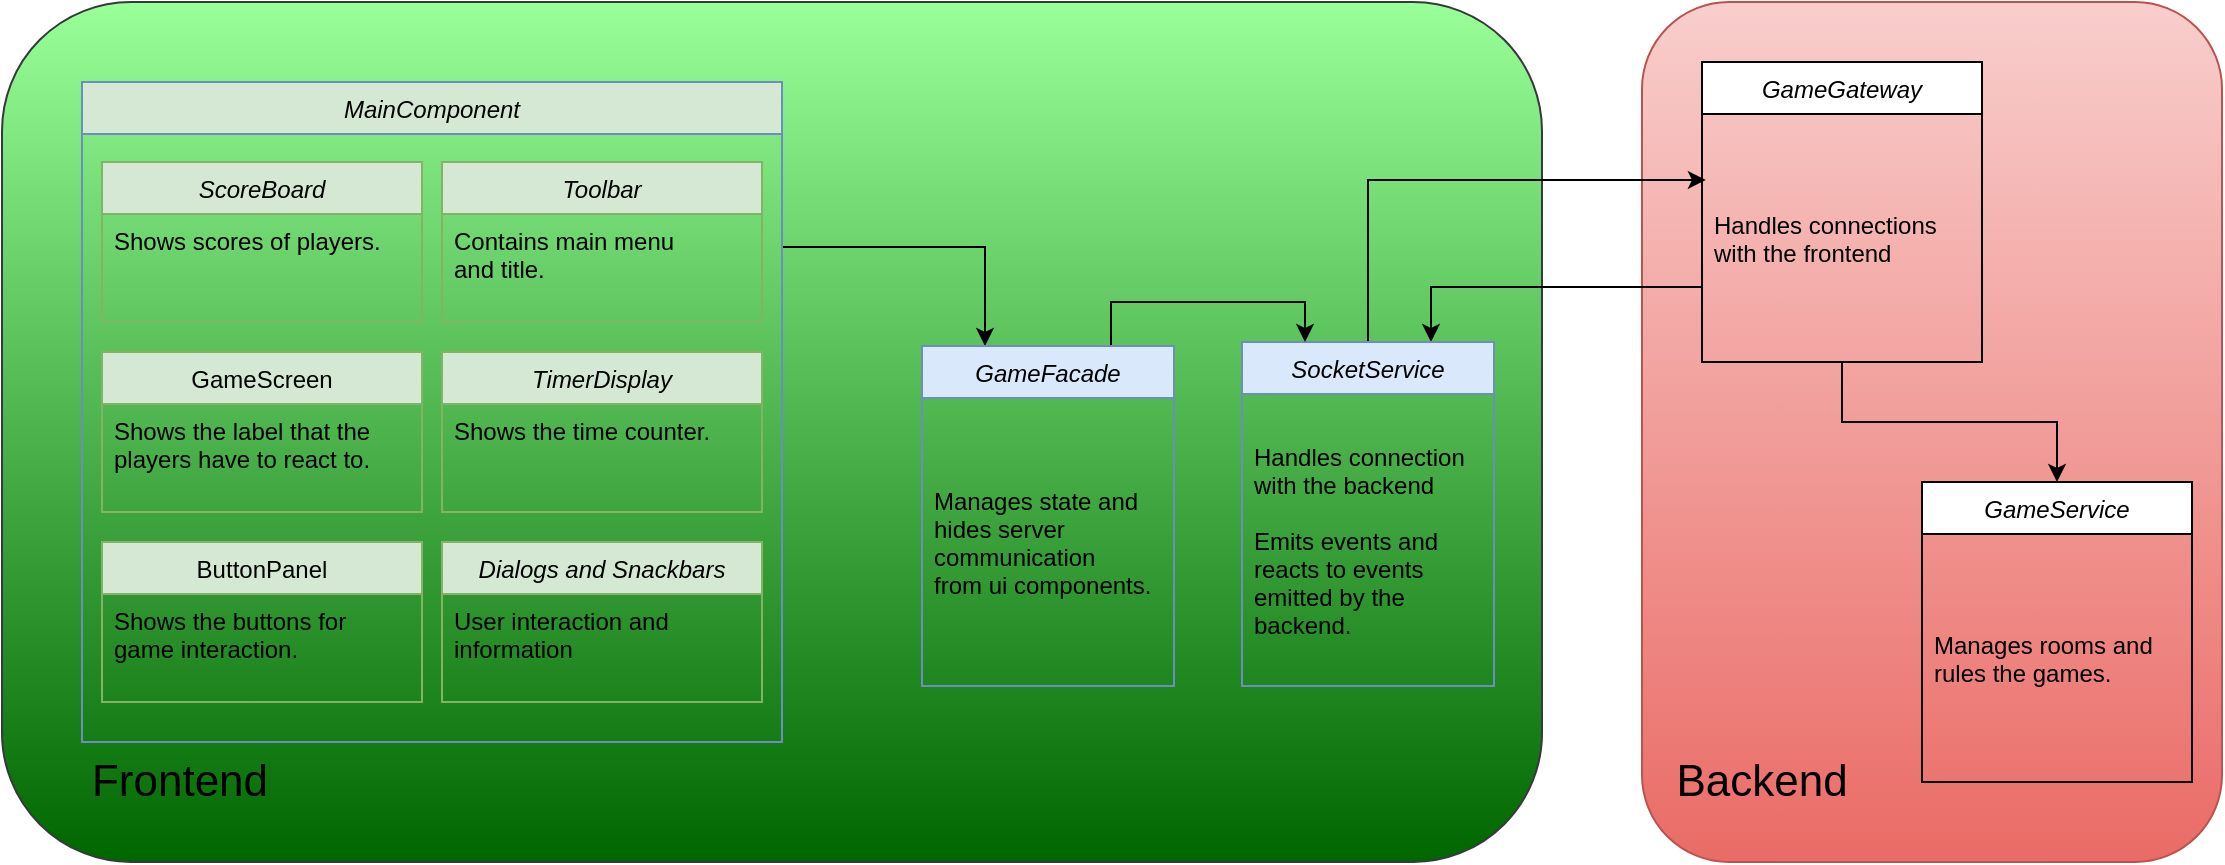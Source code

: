 <mxfile version="13.6.5">
    <diagram id="C5RBs43oDa-KdzZeNtuy" name="Page-1">
        <mxGraphModel dx="1798" dy="475" grid="1" gridSize="10" guides="1" tooltips="1" connect="1" arrows="1" fold="1" page="1" pageScale="1" pageWidth="827" pageHeight="1169" math="0" shadow="0">
            <root>
                <mxCell id="WIyWlLk6GJQsqaUBKTNV-0"/>
                <mxCell id="WIyWlLk6GJQsqaUBKTNV-1" parent="WIyWlLk6GJQsqaUBKTNV-0"/>
                <mxCell id="VD5OZriht1MveAcce10j-8" value="" style="rounded=1;whiteSpace=wrap;html=1;fillColor=#f8cecc;strokeColor=#b85450;glass=0;shadow=0;sketch=0;gradientColor=#ea6b66;" parent="WIyWlLk6GJQsqaUBKTNV-1" vertex="1">
                    <mxGeometry x="510" y="110" width="290" height="430" as="geometry"/>
                </mxCell>
                <mxCell id="VD5OZriht1MveAcce10j-7" value="" style="rounded=1;whiteSpace=wrap;html=1;glass=0;shadow=0;sketch=0;strokeColor=#36393d;gradientDirection=south;gradientColor=#006600;fillColor=#99FF99;" parent="WIyWlLk6GJQsqaUBKTNV-1" vertex="1">
                    <mxGeometry x="-310" y="110" width="770" height="430" as="geometry"/>
                </mxCell>
                <mxCell id="VD5OZriht1MveAcce10j-9" value="Frontend" style="rounded=0;whiteSpace=wrap;html=1;shadow=0;glass=0;sketch=0;fontSize=22;fillColor=none;strokeColor=none;" parent="WIyWlLk6GJQsqaUBKTNV-1" vertex="1">
                    <mxGeometry x="-281" y="480" width="120" height="40" as="geometry"/>
                </mxCell>
                <mxCell id="VD5OZriht1MveAcce10j-10" value="Backend" style="rounded=0;whiteSpace=wrap;html=1;shadow=0;glass=0;sketch=0;fontSize=22;fillColor=none;strokeColor=none;" parent="WIyWlLk6GJQsqaUBKTNV-1" vertex="1">
                    <mxGeometry x="510" y="480" width="120" height="40" as="geometry"/>
                </mxCell>
                <mxCell id="0" value="GameService" style="swimlane;fontStyle=2;align=center;verticalAlign=top;childLayout=stackLayout;horizontal=1;startSize=26;horizontalStack=0;resizeParent=1;resizeLast=0;collapsible=1;marginBottom=0;rounded=0;shadow=0;strokeWidth=1;fillColor=#FFFFFF;fontColor=#000000;" parent="WIyWlLk6GJQsqaUBKTNV-1" vertex="1">
                    <mxGeometry x="650" y="350" width="135" height="150" as="geometry">
                        <mxRectangle x="570" y="150" width="160" height="26" as="alternateBounds"/>
                    </mxGeometry>
                </mxCell>
                <mxCell id="1" value="Manages rooms and &#10;rules the games." style="text;align=left;verticalAlign=middle;spacingLeft=4;spacingRight=4;overflow=hidden;rotatable=0;points=[[0,0.5],[1,0.5]];portConstraint=eastwest;fontColor=#000000;" parent="0" vertex="1">
                    <mxGeometry y="26" width="135" height="124" as="geometry"/>
                </mxCell>
                <mxCell id="16" style="edgeStyle=orthogonalEdgeStyle;rounded=0;orthogonalLoop=1;jettySize=auto;html=1;exitX=0;exitY=0.75;exitDx=0;exitDy=0;entryX=0.75;entryY=0;entryDx=0;entryDy=0;strokeColor=#000000;" parent="WIyWlLk6GJQsqaUBKTNV-1" source="VD5OZriht1MveAcce10j-5" target="6" edge="1">
                    <mxGeometry relative="1" as="geometry"/>
                </mxCell>
                <mxCell id="17" style="edgeStyle=orthogonalEdgeStyle;rounded=0;orthogonalLoop=1;jettySize=auto;html=1;exitX=0.5;exitY=1;exitDx=0;exitDy=0;entryX=0.5;entryY=0;entryDx=0;entryDy=0;strokeColor=#000000;" parent="WIyWlLk6GJQsqaUBKTNV-1" source="VD5OZriht1MveAcce10j-5" target="0" edge="1">
                    <mxGeometry relative="1" as="geometry"/>
                </mxCell>
                <mxCell id="VD5OZriht1MveAcce10j-5" value="GameGateway" style="swimlane;fontStyle=2;align=center;verticalAlign=top;childLayout=stackLayout;horizontal=1;startSize=26;horizontalStack=0;resizeParent=1;resizeLast=0;collapsible=1;marginBottom=0;rounded=0;shadow=0;strokeWidth=1;fillColor=#FFFFFF;fontColor=#000000;" parent="WIyWlLk6GJQsqaUBKTNV-1" vertex="1">
                    <mxGeometry x="540" y="140" width="140" height="150" as="geometry">
                        <mxRectangle x="570" y="150" width="160" height="26" as="alternateBounds"/>
                    </mxGeometry>
                </mxCell>
                <mxCell id="VD5OZriht1MveAcce10j-6" value="Handles connections &#10;with the frontend" style="text;align=left;verticalAlign=middle;spacingLeft=4;spacingRight=4;overflow=hidden;rotatable=0;points=[[0,0.5],[1,0.5]];portConstraint=eastwest;fontColor=#000000;" parent="VD5OZriht1MveAcce10j-5" vertex="1">
                    <mxGeometry y="26" width="140" height="124" as="geometry"/>
                </mxCell>
                <mxCell id="15" style="edgeStyle=orthogonalEdgeStyle;rounded=0;orthogonalLoop=1;jettySize=auto;html=1;exitX=0.5;exitY=0;exitDx=0;exitDy=0;entryX=0.014;entryY=0.266;entryDx=0;entryDy=0;strokeColor=#000000;entryPerimeter=0;" parent="WIyWlLk6GJQsqaUBKTNV-1" source="6" target="VD5OZriht1MveAcce10j-6" edge="1">
                    <mxGeometry relative="1" as="geometry"/>
                </mxCell>
                <mxCell id="6" value="SocketService" style="swimlane;fontStyle=2;align=center;verticalAlign=top;childLayout=stackLayout;horizontal=1;startSize=26;horizontalStack=0;resizeParent=1;resizeLast=0;collapsible=1;marginBottom=0;rounded=0;shadow=0;strokeWidth=1;fillColor=#dae8fc;strokeColor=#6c8ebf;fontColor=#000000;" parent="WIyWlLk6GJQsqaUBKTNV-1" vertex="1">
                    <mxGeometry x="310" y="280" width="126" height="172" as="geometry">
                        <mxRectangle x="280" y="150" width="160" height="26" as="alternateBounds"/>
                    </mxGeometry>
                </mxCell>
                <mxCell id="7" value="Handles connection &#10;with the backend&#10;&#10;Emits events and &#10;reacts to events &#10;emitted by the &#10;backend." style="text;align=left;verticalAlign=middle;spacingLeft=4;spacingRight=4;overflow=hidden;rotatable=0;points=[[0,0.5],[1,0.5]];portConstraint=eastwest;direction=south;horizontal=1;fontColor=#000000;" parent="6" vertex="1">
                    <mxGeometry y="26" width="126" height="146" as="geometry"/>
                </mxCell>
                <mxCell id="14" style="edgeStyle=orthogonalEdgeStyle;rounded=0;orthogonalLoop=1;jettySize=auto;html=1;exitX=0.75;exitY=0;exitDx=0;exitDy=0;entryX=0.25;entryY=0;entryDx=0;entryDy=0;strokeColor=#000000;" parent="WIyWlLk6GJQsqaUBKTNV-1" source="VD5OZriht1MveAcce10j-0" target="6" edge="1">
                    <mxGeometry relative="1" as="geometry"/>
                </mxCell>
                <mxCell id="13" style="edgeStyle=orthogonalEdgeStyle;rounded=0;orthogonalLoop=1;jettySize=auto;html=1;exitX=1;exitY=0.25;exitDx=0;exitDy=0;entryX=0.25;entryY=0;entryDx=0;entryDy=0;fillColor=#6a00ff;strokeColor=#000000;" parent="WIyWlLk6GJQsqaUBKTNV-1" source="11" target="VD5OZriht1MveAcce10j-0" edge="1">
                    <mxGeometry relative="1" as="geometry"/>
                </mxCell>
                <mxCell id="11" value="MainComponent" style="swimlane;fontStyle=2;align=center;verticalAlign=top;childLayout=stackLayout;horizontal=1;startSize=26;horizontalStack=0;resizeParent=1;resizeLast=0;collapsible=1;marginBottom=0;rounded=0;shadow=0;strokeWidth=1;strokeColor=#6c8ebf;fontColor=#000000;fillColor=#D5E8D4;" parent="WIyWlLk6GJQsqaUBKTNV-1" vertex="1">
                    <mxGeometry x="-270" y="150" width="350" height="330" as="geometry">
                        <mxRectangle x="280" y="150" width="160" height="26" as="alternateBounds"/>
                    </mxGeometry>
                </mxCell>
                <mxCell id="zkfFHV4jXpPFQw0GAbJ--0" value="ScoreBoard" style="swimlane;fontStyle=2;align=center;verticalAlign=top;childLayout=stackLayout;horizontal=1;startSize=26;horizontalStack=0;resizeParent=1;resizeLast=0;collapsible=1;marginBottom=0;rounded=0;shadow=0;strokeWidth=1;fillColor=#d5e8d4;strokeColor=#82b366;fontColor=#000000;" parent="WIyWlLk6GJQsqaUBKTNV-1" vertex="1">
                    <mxGeometry x="-260" y="190" width="160" height="80" as="geometry">
                        <mxRectangle x="230" y="140" width="160" height="26" as="alternateBounds"/>
                    </mxGeometry>
                </mxCell>
                <mxCell id="zkfFHV4jXpPFQw0GAbJ--1" value="Shows scores of players." style="text;align=left;verticalAlign=top;spacingLeft=4;spacingRight=4;overflow=hidden;rotatable=0;points=[[0,0.5],[1,0.5]];portConstraint=eastwest;fontColor=#000000;" parent="zkfFHV4jXpPFQw0GAbJ--0" vertex="1">
                    <mxGeometry y="26" width="160" height="26" as="geometry"/>
                </mxCell>
                <mxCell id="zkfFHV4jXpPFQw0GAbJ--6" value="GameScreen" style="swimlane;fontStyle=0;align=center;verticalAlign=top;childLayout=stackLayout;horizontal=1;startSize=26;horizontalStack=0;resizeParent=1;resizeLast=0;collapsible=1;marginBottom=0;rounded=0;shadow=0;strokeWidth=1;fillColor=#d5e8d4;strokeColor=#82b366;fontColor=#000000;" parent="WIyWlLk6GJQsqaUBKTNV-1" vertex="1">
                    <mxGeometry x="-260" y="285" width="160" height="80" as="geometry">
                        <mxRectangle x="130" y="380" width="160" height="26" as="alternateBounds"/>
                    </mxGeometry>
                </mxCell>
                <mxCell id="zkfFHV4jXpPFQw0GAbJ--7" value="Shows the label that the&#10;players have to react to." style="text;align=left;verticalAlign=top;spacingLeft=4;spacingRight=4;overflow=hidden;rotatable=0;points=[[0,0.5],[1,0.5]];portConstraint=eastwest;fontColor=#000000;" parent="zkfFHV4jXpPFQw0GAbJ--6" vertex="1">
                    <mxGeometry y="26" width="160" height="44" as="geometry"/>
                </mxCell>
                <mxCell id="zkfFHV4jXpPFQw0GAbJ--13" value="ButtonPanel" style="swimlane;fontStyle=0;align=center;verticalAlign=top;childLayout=stackLayout;horizontal=1;startSize=26;horizontalStack=0;resizeParent=1;resizeLast=0;collapsible=1;marginBottom=0;rounded=0;shadow=0;strokeWidth=1;fillColor=#d5e8d4;strokeColor=#82b366;fontColor=#000000;" parent="WIyWlLk6GJQsqaUBKTNV-1" vertex="1">
                    <mxGeometry x="-260" y="380" width="160" height="80" as="geometry">
                        <mxRectangle x="340" y="380" width="170" height="26" as="alternateBounds"/>
                    </mxGeometry>
                </mxCell>
                <mxCell id="zkfFHV4jXpPFQw0GAbJ--14" value="Shows the buttons for &#10;game interaction." style="text;align=left;verticalAlign=top;spacingLeft=4;spacingRight=4;overflow=hidden;rotatable=0;points=[[0,0.5],[1,0.5]];portConstraint=eastwest;fontColor=#000000;" parent="zkfFHV4jXpPFQw0GAbJ--13" vertex="1">
                    <mxGeometry y="26" width="160" height="44" as="geometry"/>
                </mxCell>
                <mxCell id="18" value="Toolbar" style="swimlane;fontStyle=2;align=center;verticalAlign=top;childLayout=stackLayout;horizontal=1;startSize=26;horizontalStack=0;resizeParent=1;resizeLast=0;collapsible=1;marginBottom=0;rounded=0;shadow=0;strokeWidth=1;fillColor=#d5e8d4;strokeColor=#82b366;fontColor=#000000;" parent="WIyWlLk6GJQsqaUBKTNV-1" vertex="1">
                    <mxGeometry x="-90" y="190" width="160" height="80" as="geometry">
                        <mxRectangle x="230" y="140" width="160" height="26" as="alternateBounds"/>
                    </mxGeometry>
                </mxCell>
                <mxCell id="19" value="Contains main menu&#10;and title." style="text;align=left;verticalAlign=top;spacingLeft=4;spacingRight=4;overflow=hidden;rotatable=0;points=[[0,0.5],[1,0.5]];portConstraint=eastwest;fontColor=#000000;" parent="18" vertex="1">
                    <mxGeometry y="26" width="160" height="44" as="geometry"/>
                </mxCell>
                <mxCell id="20" value="TimerDisplay" style="swimlane;fontStyle=2;align=center;verticalAlign=top;childLayout=stackLayout;horizontal=1;startSize=26;horizontalStack=0;resizeParent=1;resizeLast=0;collapsible=1;marginBottom=0;rounded=0;shadow=0;strokeWidth=1;fillColor=#d5e8d4;strokeColor=#82b366;fontColor=#000000;" parent="WIyWlLk6GJQsqaUBKTNV-1" vertex="1">
                    <mxGeometry x="-90" y="285" width="160" height="80" as="geometry">
                        <mxRectangle x="230" y="140" width="160" height="26" as="alternateBounds"/>
                    </mxGeometry>
                </mxCell>
                <mxCell id="21" value="Shows the time counter." style="text;align=left;verticalAlign=top;spacingLeft=4;spacingRight=4;overflow=hidden;rotatable=0;points=[[0,0.5],[1,0.5]];portConstraint=eastwest;fontColor=#000000;" parent="20" vertex="1">
                    <mxGeometry y="26" width="160" height="44" as="geometry"/>
                </mxCell>
                <mxCell id="22" value="Dialogs and Snackbars" style="swimlane;fontStyle=2;align=center;verticalAlign=top;childLayout=stackLayout;horizontal=1;startSize=26;horizontalStack=0;resizeParent=1;resizeLast=0;collapsible=1;marginBottom=0;rounded=0;shadow=0;strokeWidth=1;fillColor=#d5e8d4;strokeColor=#82b366;fontColor=#000000;" parent="WIyWlLk6GJQsqaUBKTNV-1" vertex="1">
                    <mxGeometry x="-90" y="380" width="160" height="80" as="geometry">
                        <mxRectangle x="230" y="140" width="160" height="26" as="alternateBounds"/>
                    </mxGeometry>
                </mxCell>
                <mxCell id="23" value="User interaction and &#10;information" style="text;align=left;verticalAlign=top;spacingLeft=4;spacingRight=4;overflow=hidden;rotatable=0;points=[[0,0.5],[1,0.5]];portConstraint=eastwest;fontColor=#000000;" parent="22" vertex="1">
                    <mxGeometry y="26" width="160" height="44" as="geometry"/>
                </mxCell>
                <mxCell id="VD5OZriht1MveAcce10j-0" value="GameFacade" style="swimlane;fontStyle=2;align=center;verticalAlign=top;childLayout=stackLayout;horizontal=1;startSize=26;horizontalStack=0;resizeParent=1;resizeLast=0;collapsible=1;marginBottom=0;rounded=0;shadow=0;strokeWidth=1;fillColor=#dae8fc;strokeColor=#6c8ebf;fontColor=#000000;" parent="WIyWlLk6GJQsqaUBKTNV-1" vertex="1">
                    <mxGeometry x="150" y="282" width="126" height="170" as="geometry">
                        <mxRectangle x="280" y="150" width="160" height="26" as="alternateBounds"/>
                    </mxGeometry>
                </mxCell>
                <mxCell id="VD5OZriht1MveAcce10j-1" value="Manages state and&#10;hides server &#10;communication&#10;from ui components." style="text;align=left;verticalAlign=middle;spacingLeft=4;spacingRight=4;overflow=hidden;rotatable=0;points=[[0,0.5],[1,0.5]];portConstraint=eastwest;direction=south;horizontal=1;fontColor=#000000;" parent="VD5OZriht1MveAcce10j-0" vertex="1">
                    <mxGeometry y="26" width="126" height="144" as="geometry"/>
                </mxCell>
            </root>
        </mxGraphModel>
    </diagram>
</mxfile>